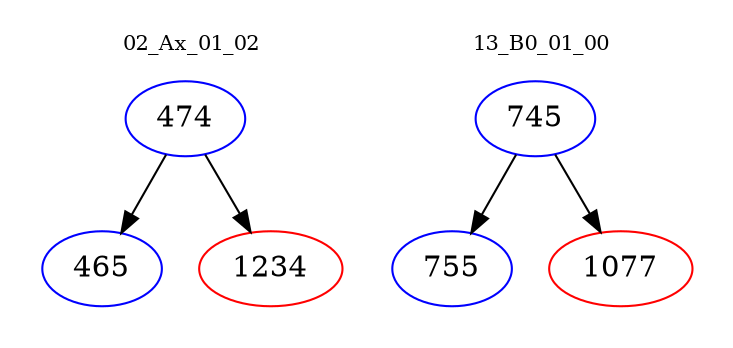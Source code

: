 digraph{
subgraph cluster_0 {
color = white
label = "02_Ax_01_02";
fontsize=10;
T0_474 [label="474", color="blue"]
T0_474 -> T0_465 [color="black"]
T0_465 [label="465", color="blue"]
T0_474 -> T0_1234 [color="black"]
T0_1234 [label="1234", color="red"]
}
subgraph cluster_1 {
color = white
label = "13_B0_01_00";
fontsize=10;
T1_745 [label="745", color="blue"]
T1_745 -> T1_755 [color="black"]
T1_755 [label="755", color="blue"]
T1_745 -> T1_1077 [color="black"]
T1_1077 [label="1077", color="red"]
}
}
